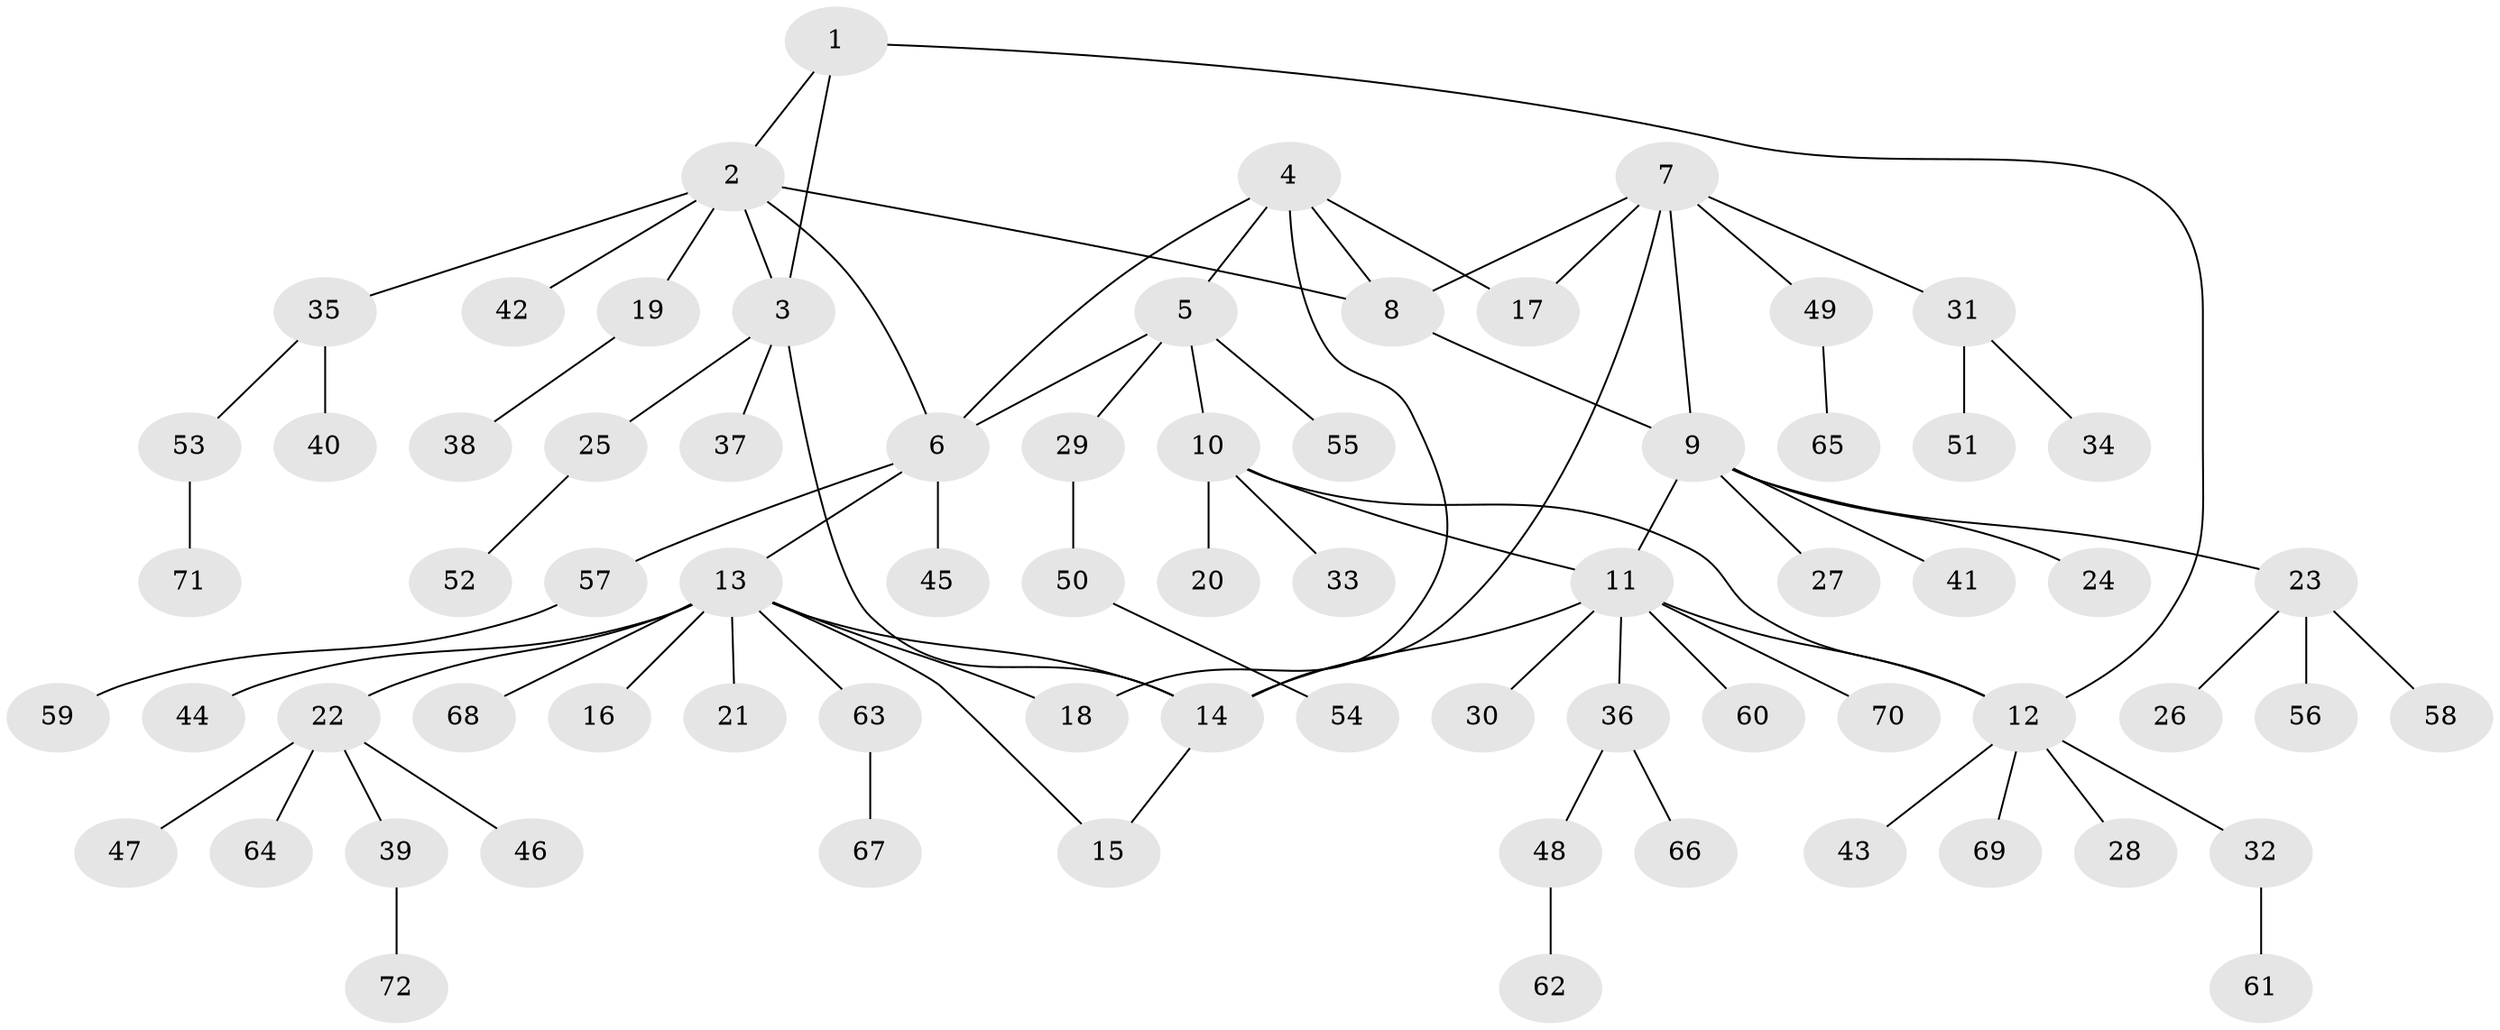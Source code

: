 // Generated by graph-tools (version 1.1) at 2025/37/03/09/25 02:37:16]
// undirected, 72 vertices, 84 edges
graph export_dot {
graph [start="1"]
  node [color=gray90,style=filled];
  1;
  2;
  3;
  4;
  5;
  6;
  7;
  8;
  9;
  10;
  11;
  12;
  13;
  14;
  15;
  16;
  17;
  18;
  19;
  20;
  21;
  22;
  23;
  24;
  25;
  26;
  27;
  28;
  29;
  30;
  31;
  32;
  33;
  34;
  35;
  36;
  37;
  38;
  39;
  40;
  41;
  42;
  43;
  44;
  45;
  46;
  47;
  48;
  49;
  50;
  51;
  52;
  53;
  54;
  55;
  56;
  57;
  58;
  59;
  60;
  61;
  62;
  63;
  64;
  65;
  66;
  67;
  68;
  69;
  70;
  71;
  72;
  1 -- 2;
  1 -- 3;
  1 -- 12;
  2 -- 3;
  2 -- 6;
  2 -- 8;
  2 -- 19;
  2 -- 35;
  2 -- 42;
  3 -- 14;
  3 -- 25;
  3 -- 37;
  4 -- 5;
  4 -- 6;
  4 -- 8;
  4 -- 17;
  4 -- 18;
  5 -- 6;
  5 -- 10;
  5 -- 29;
  5 -- 55;
  6 -- 13;
  6 -- 45;
  6 -- 57;
  7 -- 8;
  7 -- 9;
  7 -- 14;
  7 -- 17;
  7 -- 31;
  7 -- 49;
  8 -- 9;
  9 -- 11;
  9 -- 23;
  9 -- 24;
  9 -- 27;
  9 -- 41;
  10 -- 11;
  10 -- 12;
  10 -- 20;
  10 -- 33;
  11 -- 12;
  11 -- 14;
  11 -- 30;
  11 -- 36;
  11 -- 60;
  11 -- 70;
  12 -- 28;
  12 -- 32;
  12 -- 43;
  12 -- 69;
  13 -- 14;
  13 -- 15;
  13 -- 16;
  13 -- 18;
  13 -- 21;
  13 -- 22;
  13 -- 44;
  13 -- 63;
  13 -- 68;
  14 -- 15;
  19 -- 38;
  22 -- 39;
  22 -- 46;
  22 -- 47;
  22 -- 64;
  23 -- 26;
  23 -- 56;
  23 -- 58;
  25 -- 52;
  29 -- 50;
  31 -- 34;
  31 -- 51;
  32 -- 61;
  35 -- 40;
  35 -- 53;
  36 -- 48;
  36 -- 66;
  39 -- 72;
  48 -- 62;
  49 -- 65;
  50 -- 54;
  53 -- 71;
  57 -- 59;
  63 -- 67;
}
